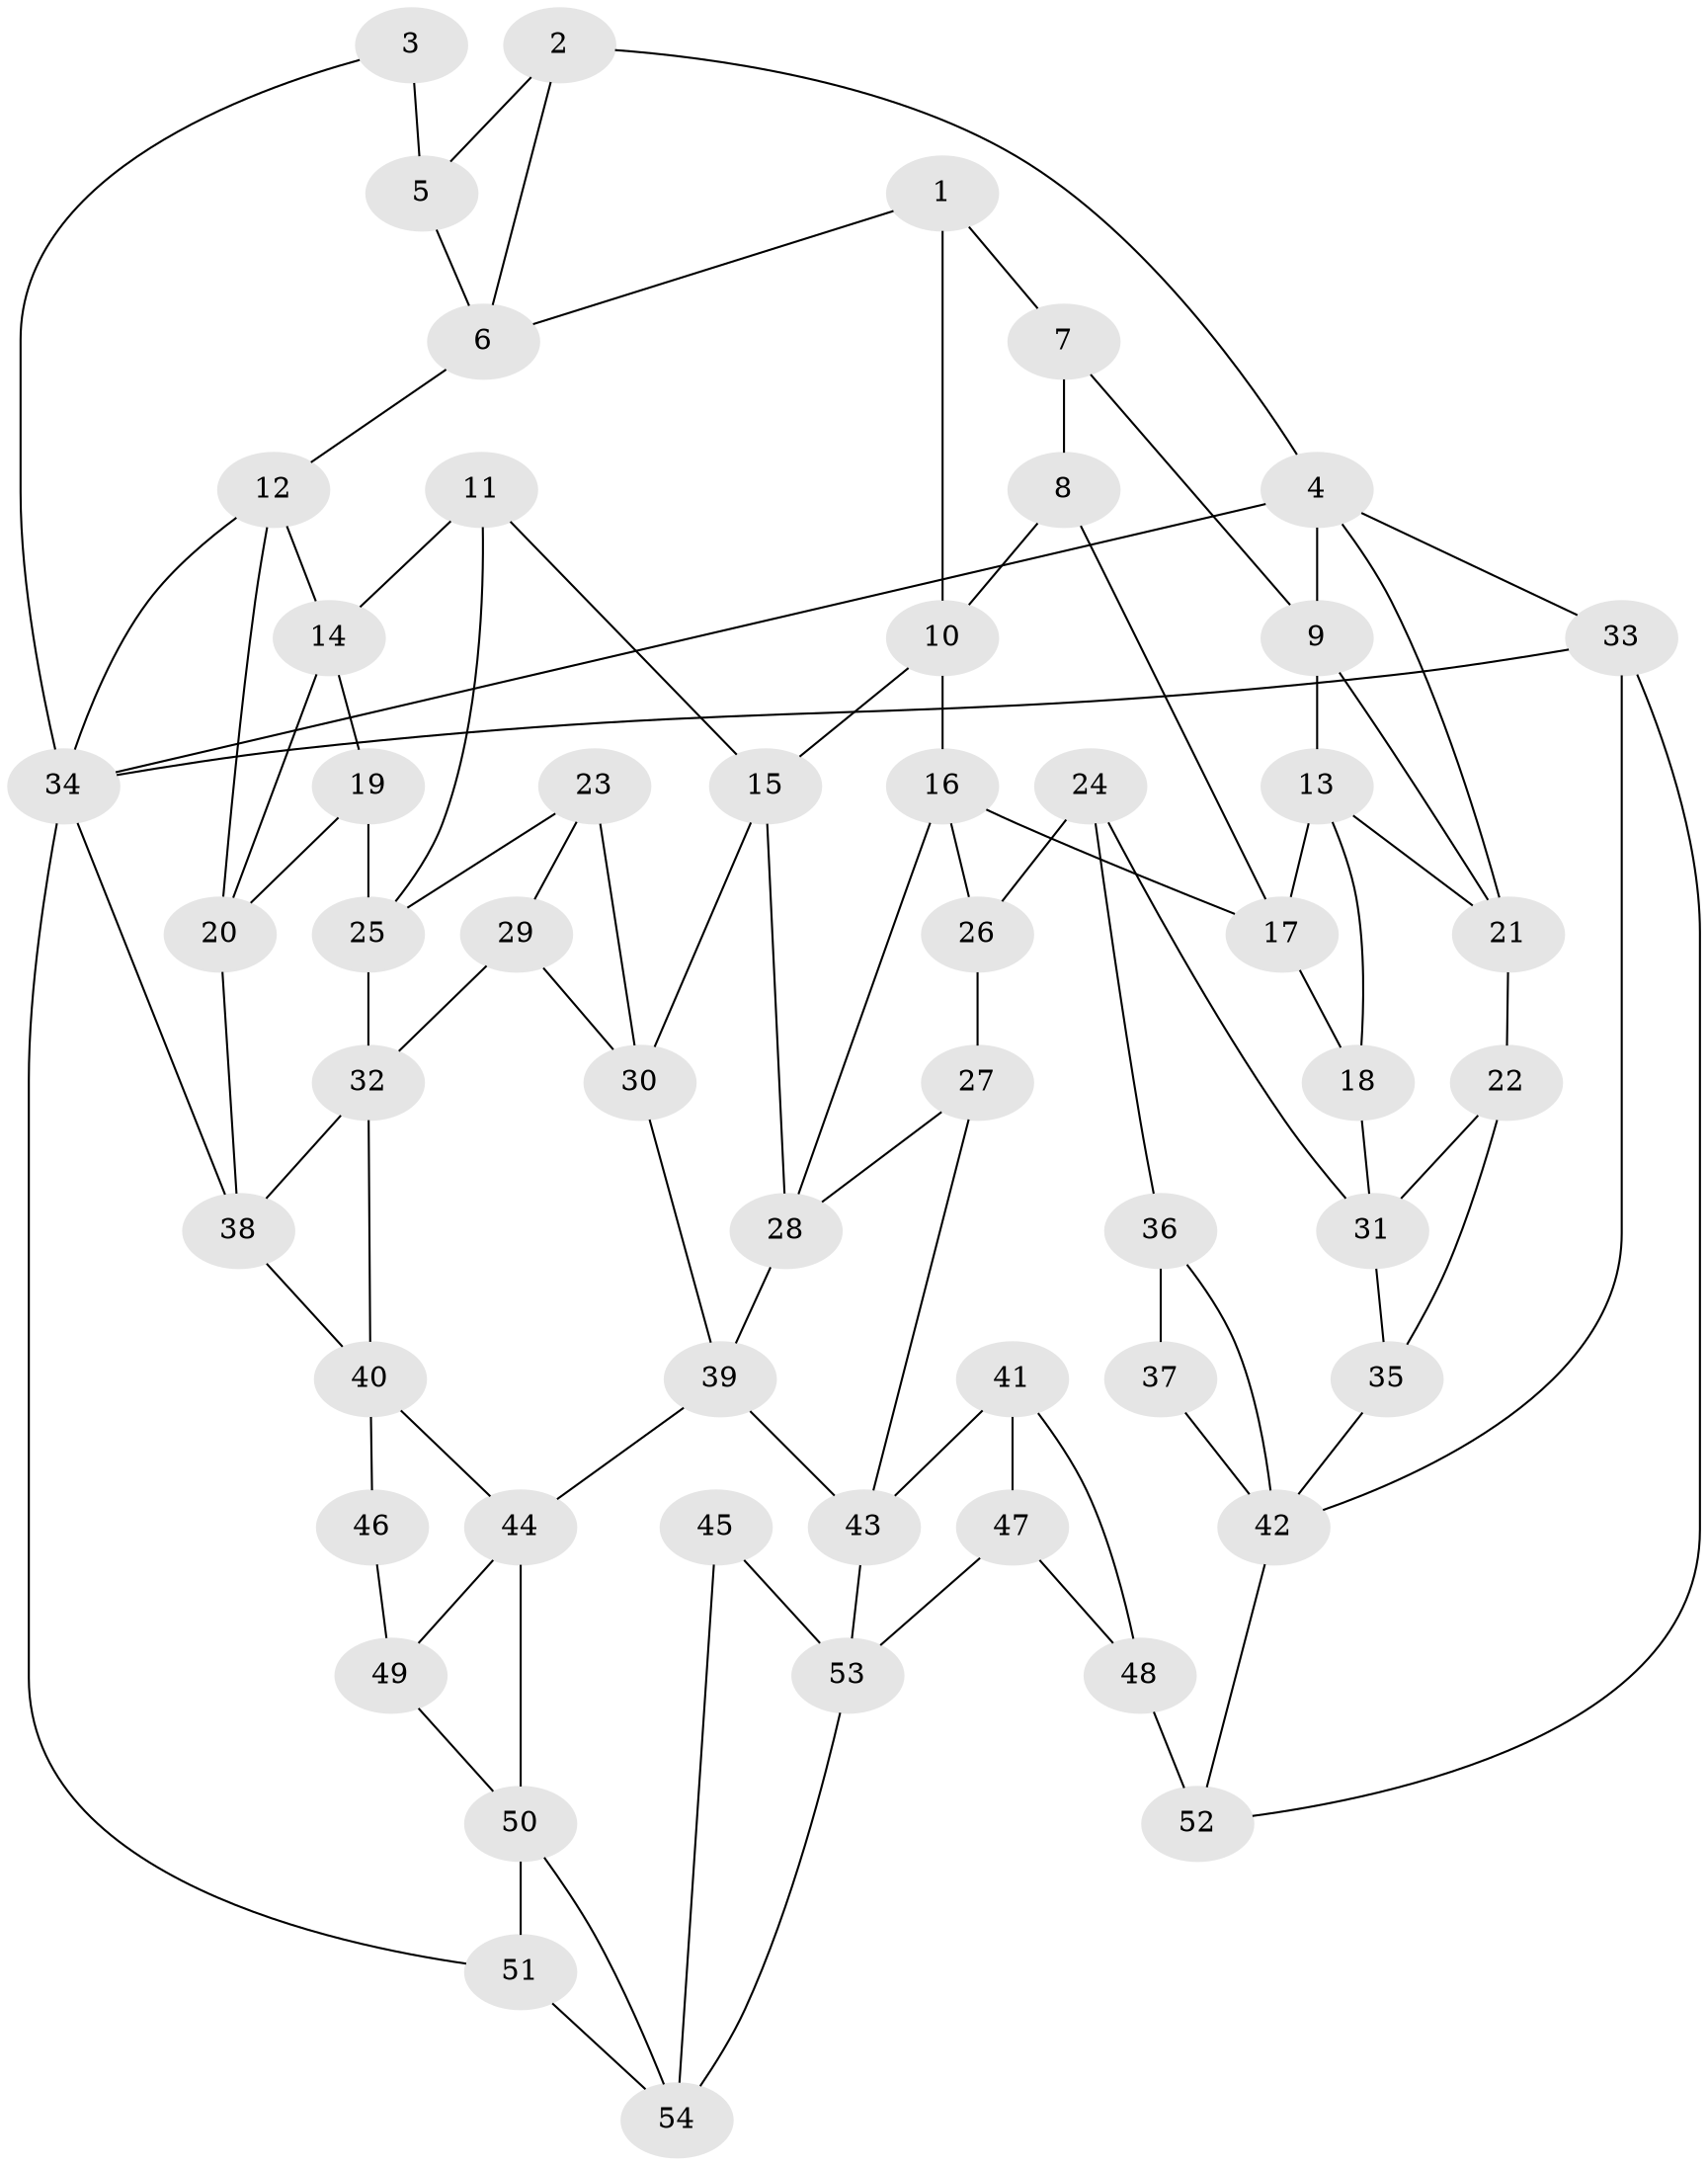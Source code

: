 // original degree distribution, {3: 0.027777777777777776, 4: 0.26851851851851855, 6: 0.26851851851851855, 5: 0.4351851851851852}
// Generated by graph-tools (version 1.1) at 2025/03/03/09/25 03:03:17]
// undirected, 54 vertices, 95 edges
graph export_dot {
graph [start="1"]
  node [color=gray90,style=filled];
  1;
  2;
  3;
  4;
  5;
  6;
  7;
  8;
  9;
  10;
  11;
  12;
  13;
  14;
  15;
  16;
  17;
  18;
  19;
  20;
  21;
  22;
  23;
  24;
  25;
  26;
  27;
  28;
  29;
  30;
  31;
  32;
  33;
  34;
  35;
  36;
  37;
  38;
  39;
  40;
  41;
  42;
  43;
  44;
  45;
  46;
  47;
  48;
  49;
  50;
  51;
  52;
  53;
  54;
  1 -- 6 [weight=1.0];
  1 -- 7 [weight=1.0];
  1 -- 10 [weight=1.0];
  2 -- 4 [weight=1.0];
  2 -- 5 [weight=1.0];
  2 -- 6 [weight=1.0];
  3 -- 5 [weight=2.0];
  3 -- 34 [weight=1.0];
  4 -- 9 [weight=1.0];
  4 -- 21 [weight=1.0];
  4 -- 33 [weight=1.0];
  4 -- 34 [weight=1.0];
  5 -- 6 [weight=1.0];
  6 -- 12 [weight=1.0];
  7 -- 8 [weight=1.0];
  7 -- 9 [weight=1.0];
  8 -- 10 [weight=1.0];
  8 -- 17 [weight=1.0];
  9 -- 13 [weight=1.0];
  9 -- 21 [weight=1.0];
  10 -- 15 [weight=1.0];
  10 -- 16 [weight=1.0];
  11 -- 14 [weight=1.0];
  11 -- 15 [weight=1.0];
  11 -- 25 [weight=1.0];
  12 -- 14 [weight=1.0];
  12 -- 20 [weight=1.0];
  12 -- 34 [weight=1.0];
  13 -- 17 [weight=1.0];
  13 -- 18 [weight=1.0];
  13 -- 21 [weight=1.0];
  14 -- 19 [weight=1.0];
  14 -- 20 [weight=1.0];
  15 -- 28 [weight=1.0];
  15 -- 30 [weight=1.0];
  16 -- 17 [weight=1.0];
  16 -- 26 [weight=1.0];
  16 -- 28 [weight=1.0];
  17 -- 18 [weight=1.0];
  18 -- 31 [weight=1.0];
  19 -- 20 [weight=1.0];
  19 -- 25 [weight=2.0];
  20 -- 38 [weight=1.0];
  21 -- 22 [weight=1.0];
  22 -- 31 [weight=1.0];
  22 -- 35 [weight=1.0];
  23 -- 25 [weight=2.0];
  23 -- 29 [weight=1.0];
  23 -- 30 [weight=1.0];
  24 -- 26 [weight=2.0];
  24 -- 31 [weight=1.0];
  24 -- 36 [weight=1.0];
  25 -- 32 [weight=1.0];
  26 -- 27 [weight=1.0];
  27 -- 28 [weight=1.0];
  27 -- 43 [weight=1.0];
  28 -- 39 [weight=1.0];
  29 -- 30 [weight=1.0];
  29 -- 32 [weight=1.0];
  30 -- 39 [weight=1.0];
  31 -- 35 [weight=1.0];
  32 -- 38 [weight=1.0];
  32 -- 40 [weight=1.0];
  33 -- 34 [weight=1.0];
  33 -- 42 [weight=1.0];
  33 -- 52 [weight=1.0];
  34 -- 38 [weight=1.0];
  34 -- 51 [weight=1.0];
  35 -- 42 [weight=1.0];
  36 -- 37 [weight=1.0];
  36 -- 42 [weight=1.0];
  37 -- 42 [weight=1.0];
  38 -- 40 [weight=1.0];
  39 -- 43 [weight=1.0];
  39 -- 44 [weight=1.0];
  40 -- 44 [weight=1.0];
  40 -- 46 [weight=1.0];
  41 -- 43 [weight=1.0];
  41 -- 47 [weight=1.0];
  41 -- 48 [weight=1.0];
  42 -- 52 [weight=1.0];
  43 -- 53 [weight=1.0];
  44 -- 49 [weight=1.0];
  44 -- 50 [weight=1.0];
  45 -- 53 [weight=2.0];
  45 -- 54 [weight=1.0];
  46 -- 49 [weight=2.0];
  47 -- 48 [weight=1.0];
  47 -- 53 [weight=2.0];
  48 -- 52 [weight=2.0];
  49 -- 50 [weight=1.0];
  50 -- 51 [weight=1.0];
  50 -- 54 [weight=1.0];
  51 -- 54 [weight=1.0];
  53 -- 54 [weight=1.0];
}
